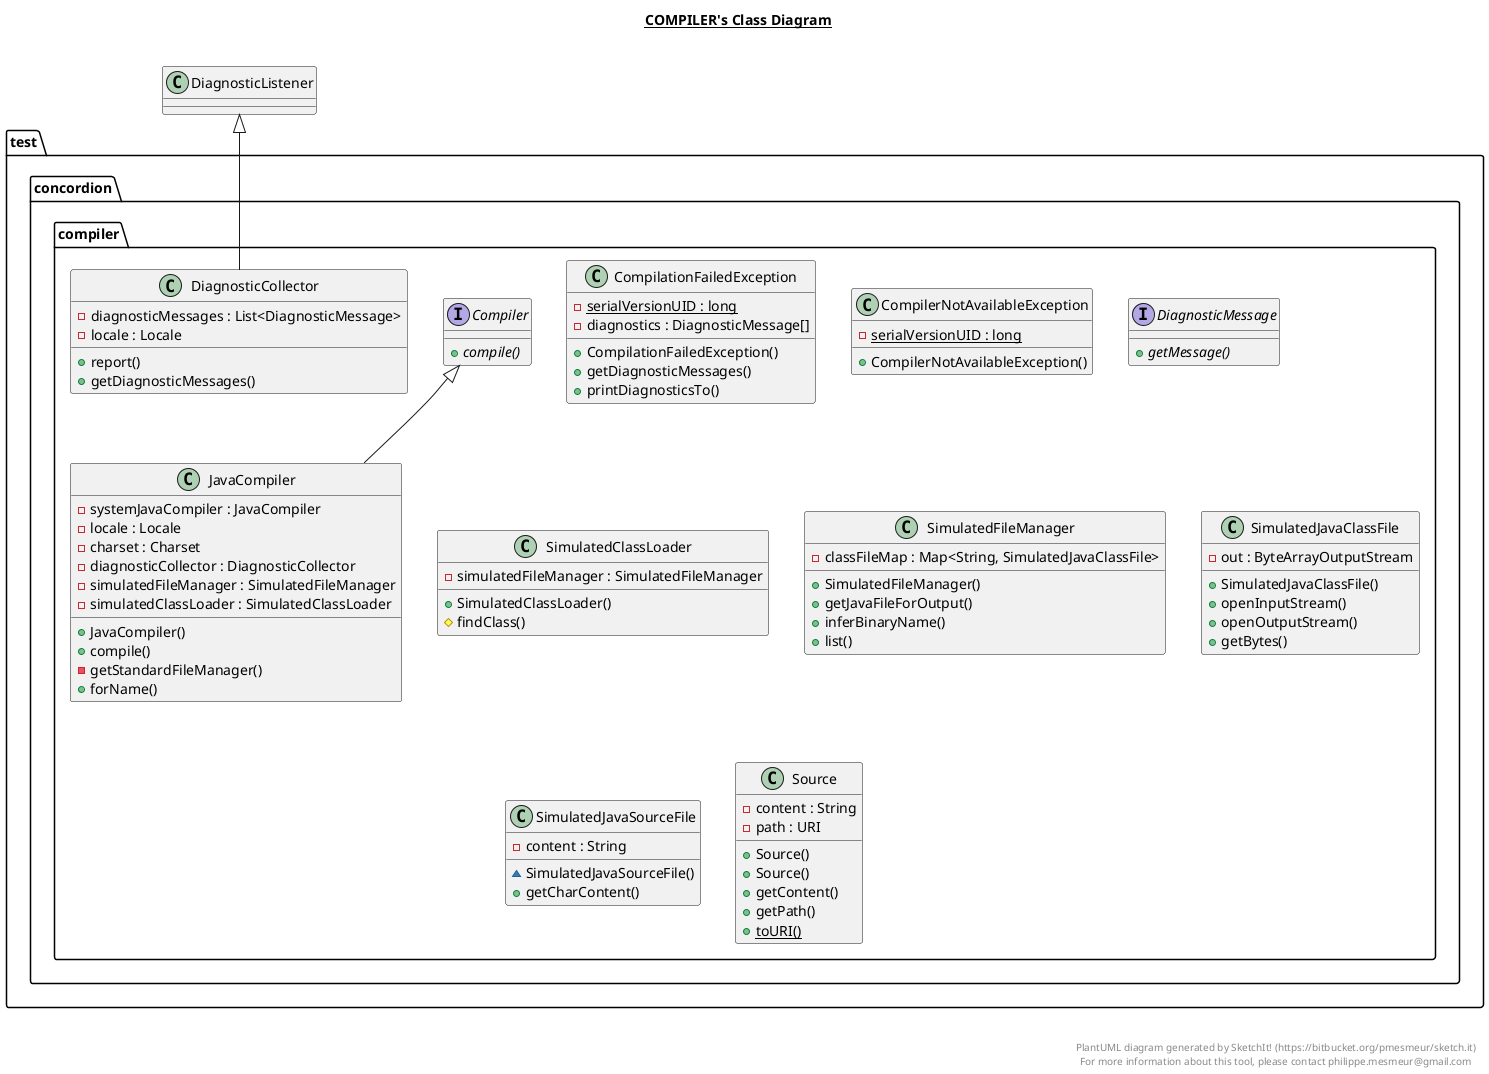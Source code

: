 @startuml

title __COMPILER's Class Diagram__\n

  package test.concordion {
    package test.concordion.compiler {
      class CompilationFailedException {
          {static} - serialVersionUID : long
          - diagnostics : DiagnosticMessage[]
          + CompilationFailedException()
          + getDiagnosticMessages()
          + printDiagnosticsTo()
      }
    }
  }
  

  package test.concordion {
    package test.concordion.compiler {
      interface Compiler {
          {abstract} + compile()
      }
    }
  }
  

  package test.concordion {
    package test.concordion.compiler {
      class CompilerNotAvailableException {
          {static} - serialVersionUID : long
          + CompilerNotAvailableException()
      }
    }
  }
  

  package test.concordion {
    package test.concordion.compiler {
      class DiagnosticCollector {
          - diagnosticMessages : List<DiagnosticMessage>
          - locale : Locale
          + report()
          + getDiagnosticMessages()
      }
    }
  }
  

  package test.concordion {
    package test.concordion.compiler {
      interface DiagnosticMessage {
          {abstract} + getMessage()
      }
    }
  }
  

  package test.concordion {
    package test.concordion.compiler {
      class JavaCompiler {
          - systemJavaCompiler : JavaCompiler
          - locale : Locale
          - charset : Charset
          - diagnosticCollector : DiagnosticCollector
          - simulatedFileManager : SimulatedFileManager
          - simulatedClassLoader : SimulatedClassLoader
          + JavaCompiler()
          + compile()
          - getStandardFileManager()
          + forName()
      }
    }
  }
  

  package test.concordion {
    package test.concordion.compiler {
      class SimulatedClassLoader {
          - simulatedFileManager : SimulatedFileManager
          + SimulatedClassLoader()
          # findClass()
      }
    }
  }
  

  package test.concordion {
    package test.concordion.compiler {
      class SimulatedFileManager {
          - classFileMap : Map<String, SimulatedJavaClassFile>
          + SimulatedFileManager()
          + getJavaFileForOutput()
          + inferBinaryName()
          + list()
      }
    }
  }
  

  package test.concordion {
    package test.concordion.compiler {
      class SimulatedJavaClassFile {
          - out : ByteArrayOutputStream
          + SimulatedJavaClassFile()
          + openInputStream()
          + openOutputStream()
          + getBytes()
      }
    }
  }
  

  package test.concordion {
    package test.concordion.compiler {
      class SimulatedJavaSourceFile {
          - content : String
          ~ SimulatedJavaSourceFile()
          + getCharContent()
      }
    }
  }
  

  package test.concordion {
    package test.concordion.compiler {
      class Source {
          - content : String
          - path : URI
          + Source()
          + Source()
          + getContent()
          + getPath()
          {static} + toURI()
      }
    }
  }
  

  DiagnosticCollector -up-|> DiagnosticListener
  JavaCompiler -up-|> Compiler


right footer


PlantUML diagram generated by SketchIt! (https://bitbucket.org/pmesmeur/sketch.it)
For more information about this tool, please contact philippe.mesmeur@gmail.com
endfooter

@enduml
